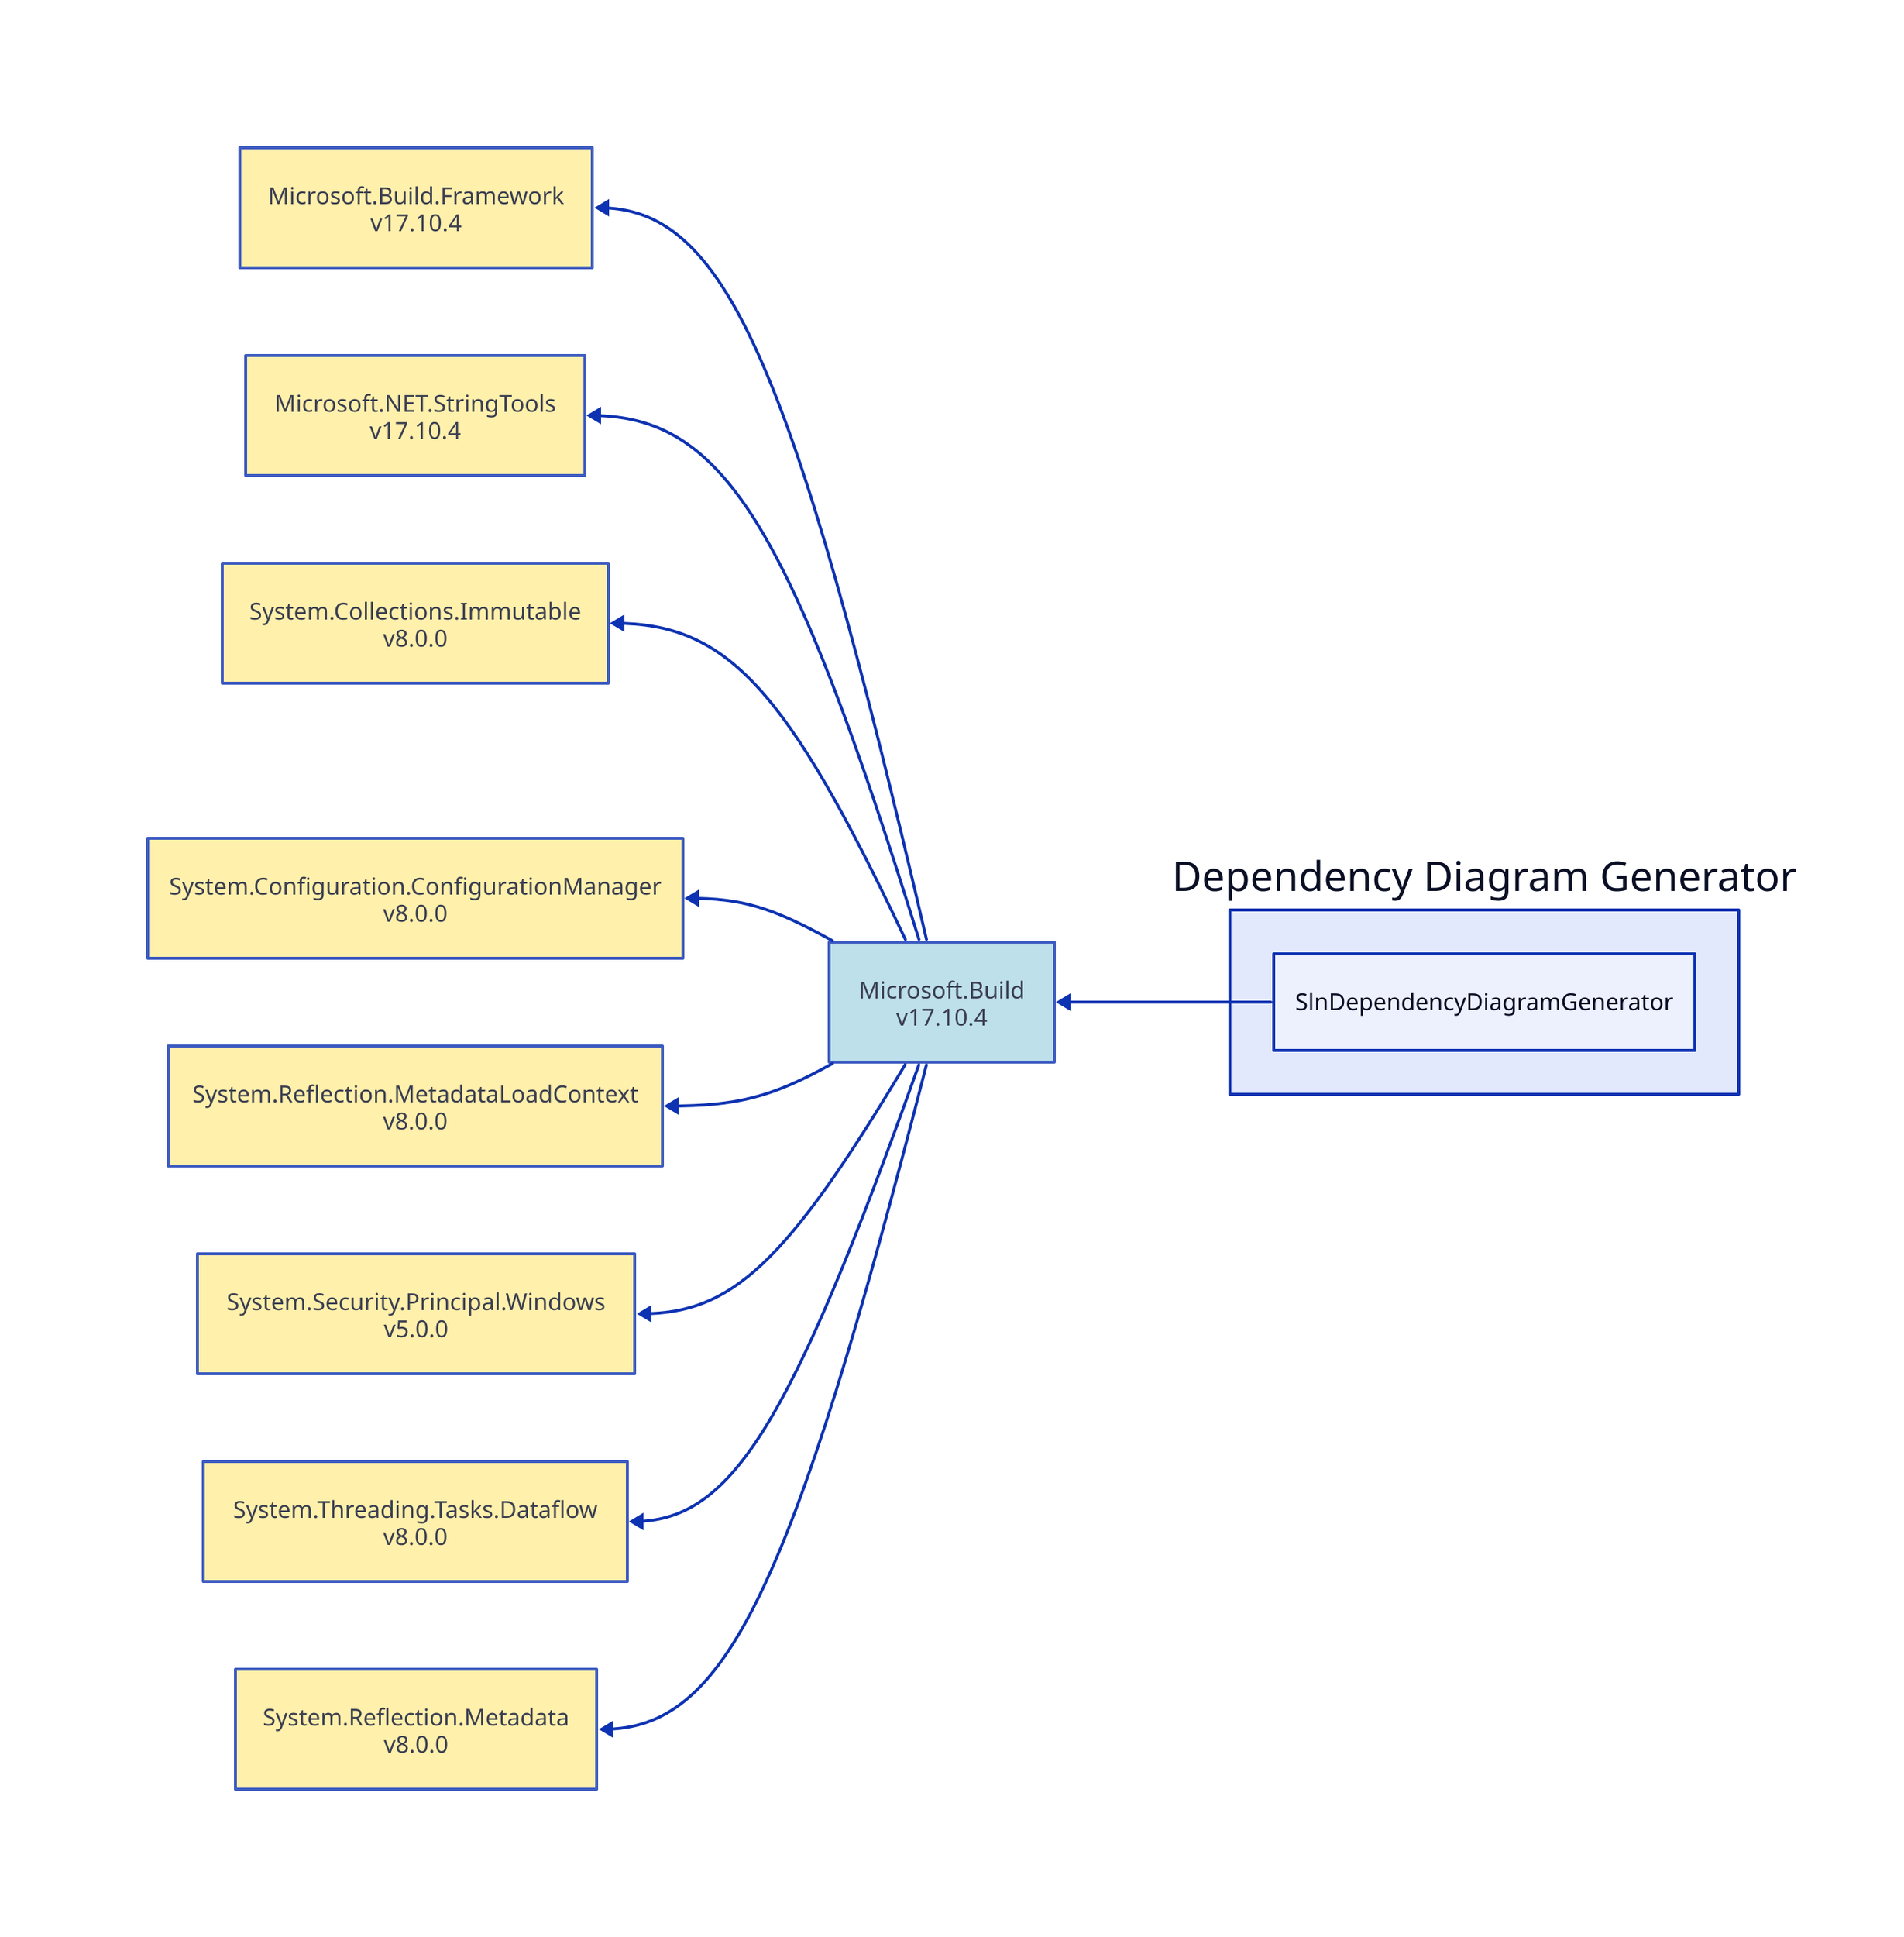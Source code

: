 direction: left

ddg: Dependency Diagram Generator
ddg.slndependencydiagramgenerator: SlnDependencyDiagramGenerator
microsoft-build_17-10-4: Microsoft.Build\nv17.10.4
microsoft-build_17-10-4.style.fill: "#ADD8E6"
microsoft-build_17-10-4.style.opacity: 0.8
microsoft-build-framework_17-10-4: Microsoft.Build.Framework\nv17.10.4
microsoft-build-framework_17-10-4.style.fill: "#FFEC96"
microsoft-build-framework_17-10-4.style.opacity: 0.8
microsoft-build-framework_17-10-4 <- microsoft-build_17-10-4
microsoft-net-stringtools_17-10-4: Microsoft.NET.StringTools\nv17.10.4
microsoft-net-stringtools_17-10-4.style.fill: "#FFEC96"
microsoft-net-stringtools_17-10-4.style.opacity: 0.8
microsoft-net-stringtools_17-10-4 <- microsoft-build_17-10-4
system-collections-immutable_8-0-0: System.Collections.Immutable\nv8.0.0
system-collections-immutable_8-0-0.style.fill: "#FFEC96"
system-collections-immutable_8-0-0.style.opacity: 0.8
system-collections-immutable_8-0-0 <- microsoft-build_17-10-4
system-configuration-configurationmanager_8-0-0: System.Configuration.ConfigurationManager\nv8.0.0
system-configuration-configurationmanager_8-0-0.style.fill: "#FFEC96"
system-configuration-configurationmanager_8-0-0.style.opacity: 0.8
system-configuration-configurationmanager_8-0-0 <- microsoft-build_17-10-4
system-reflection-metadataloadcontext_8-0-0: System.Reflection.MetadataLoadContext\nv8.0.0
system-reflection-metadataloadcontext_8-0-0.style.fill: "#FFEC96"
system-reflection-metadataloadcontext_8-0-0.style.opacity: 0.8
system-reflection-metadataloadcontext_8-0-0 <- microsoft-build_17-10-4
system-security-principal-windows_5-0-0: System.Security.Principal.Windows\nv5.0.0
system-security-principal-windows_5-0-0.style.fill: "#FFEC96"
system-security-principal-windows_5-0-0.style.opacity: 0.8
system-security-principal-windows_5-0-0 <- microsoft-build_17-10-4
system-threading-tasks-dataflow_8-0-0: System.Threading.Tasks.Dataflow\nv8.0.0
system-threading-tasks-dataflow_8-0-0.style.fill: "#FFEC96"
system-threading-tasks-dataflow_8-0-0.style.opacity: 0.8
system-threading-tasks-dataflow_8-0-0 <- microsoft-build_17-10-4
system-reflection-metadata_8-0-0: System.Reflection.Metadata\nv8.0.0
system-reflection-metadata_8-0-0.style.fill: "#FFEC96"
system-reflection-metadata_8-0-0.style.opacity: 0.8
system-reflection-metadata_8-0-0 <- microsoft-build_17-10-4
microsoft-build_17-10-4 <- ddg.slndependencydiagramgenerator
